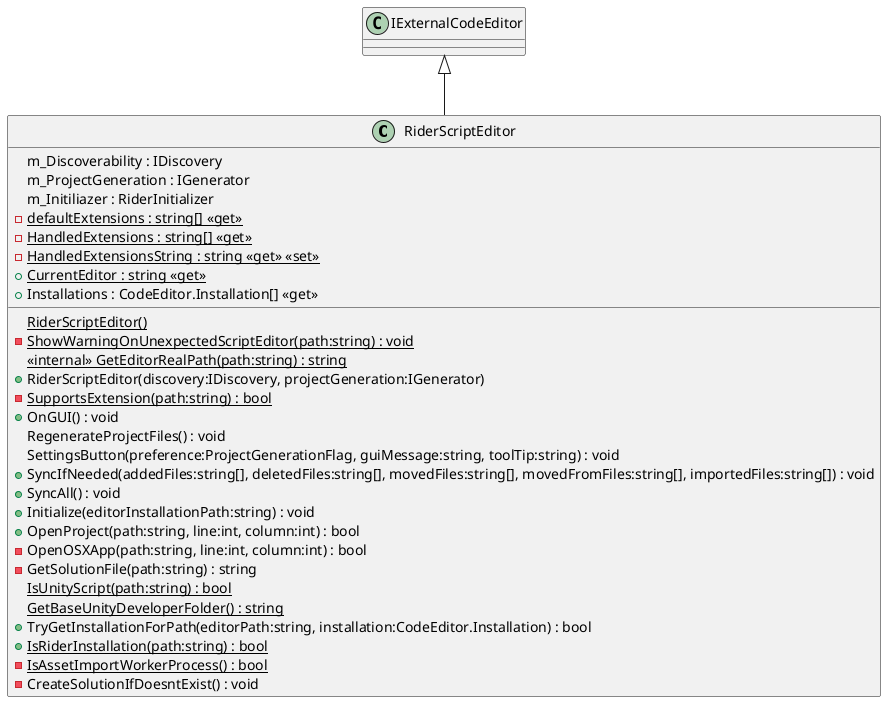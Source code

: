 @startuml
class RiderScriptEditor {
    m_Discoverability : IDiscovery
    m_ProjectGeneration : IGenerator
    m_Initiliazer : RiderInitializer
    {static} RiderScriptEditor()
    - {static} ShowWarningOnUnexpectedScriptEditor(path:string) : void
    <<internal>> {static} GetEditorRealPath(path:string) : string
    + RiderScriptEditor(discovery:IDiscovery, projectGeneration:IGenerator)
    - {static} defaultExtensions : string[] <<get>>
    - {static} HandledExtensions : string[] <<get>>
    - {static} HandledExtensionsString : string <<get>> <<set>>
    - {static} SupportsExtension(path:string) : bool
    + OnGUI() : void
    RegenerateProjectFiles() : void
    SettingsButton(preference:ProjectGenerationFlag, guiMessage:string, toolTip:string) : void
    + SyncIfNeeded(addedFiles:string[], deletedFiles:string[], movedFiles:string[], movedFromFiles:string[], importedFiles:string[]) : void
    + SyncAll() : void
    + Initialize(editorInstallationPath:string) : void
    + OpenProject(path:string, line:int, column:int) : bool
    - OpenOSXApp(path:string, line:int, column:int) : bool
    - GetSolutionFile(path:string) : string
    {static} IsUnityScript(path:string) : bool
    {static} GetBaseUnityDeveloperFolder() : string
    + TryGetInstallationForPath(editorPath:string, installation:CodeEditor.Installation) : bool
    + {static} IsRiderInstallation(path:string) : bool
    - {static} IsAssetImportWorkerProcess() : bool
    + {static} CurrentEditor : string <<get>>
    + Installations : CodeEditor.Installation[] <<get>>
    - CreateSolutionIfDoesntExist() : void
}
IExternalCodeEditor <|-- RiderScriptEditor
@enduml
